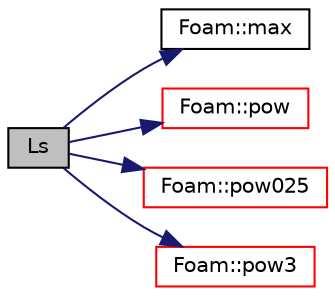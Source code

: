 digraph "Ls"
{
  bgcolor="transparent";
  edge [fontname="Helvetica",fontsize="10",labelfontname="Helvetica",labelfontsize="10"];
  node [fontname="Helvetica",fontsize="10",shape=record];
  rankdir="LR";
  Node1 [label="Ls",height=0.2,width=0.4,color="black", fillcolor="grey75", style="filled", fontcolor="black"];
  Node1 -> Node2 [color="midnightblue",fontsize="10",style="solid",fontname="Helvetica"];
  Node2 [label="Foam::max",height=0.2,width=0.4,color="black",URL="$a10887.html#ac993e906cf2774ae77e666bc24e81733"];
  Node1 -> Node3 [color="midnightblue",fontsize="10",style="solid",fontname="Helvetica"];
  Node3 [label="Foam::pow",height=0.2,width=0.4,color="red",URL="$a10887.html#a7500c8e9d27a442adc75e287de074c7c"];
  Node1 -> Node4 [color="midnightblue",fontsize="10",style="solid",fontname="Helvetica"];
  Node4 [label="Foam::pow025",height=0.2,width=0.4,color="red",URL="$a10887.html#af8d7dc24dfce32ee37c1210e616966e1"];
  Node1 -> Node5 [color="midnightblue",fontsize="10",style="solid",fontname="Helvetica"];
  Node5 [label="Foam::pow3",height=0.2,width=0.4,color="red",URL="$a10887.html#a2e8f5d970ee4fb466536c3c46bae91fe"];
}
